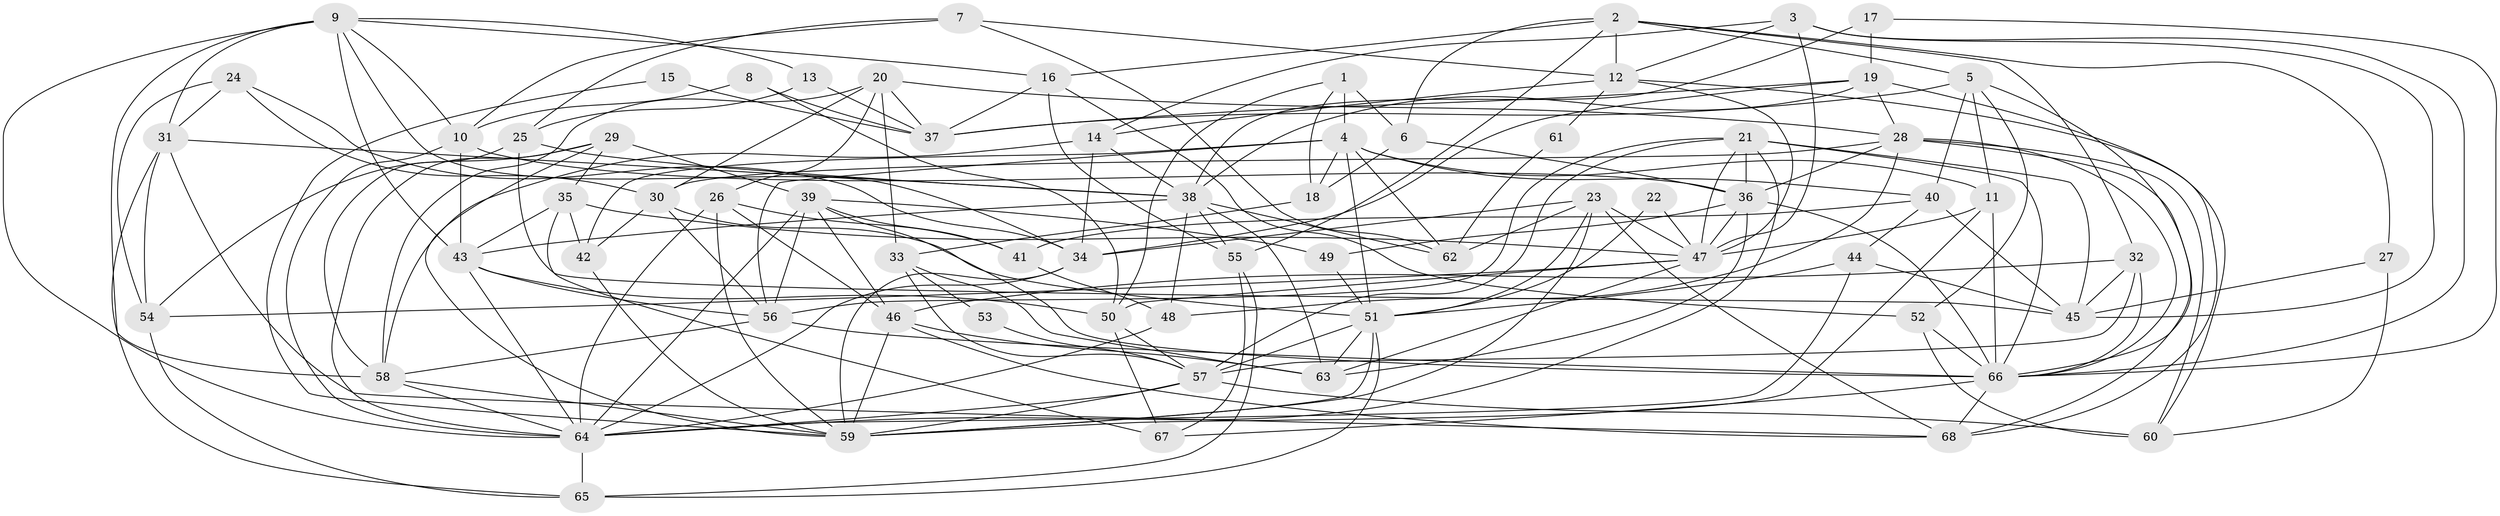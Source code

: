 // original degree distribution, {8: 0.022058823529411766, 4: 0.23529411764705882, 3: 0.2867647058823529, 5: 0.23529411764705882, 2: 0.125, 6: 0.07352941176470588, 7: 0.022058823529411766}
// Generated by graph-tools (version 1.1) at 2025/50/03/09/25 03:50:05]
// undirected, 68 vertices, 196 edges
graph export_dot {
graph [start="1"]
  node [color=gray90,style=filled];
  1;
  2;
  3;
  4;
  5;
  6;
  7;
  8;
  9;
  10;
  11;
  12;
  13;
  14;
  15;
  16;
  17;
  18;
  19;
  20;
  21;
  22;
  23;
  24;
  25;
  26;
  27;
  28;
  29;
  30;
  31;
  32;
  33;
  34;
  35;
  36;
  37;
  38;
  39;
  40;
  41;
  42;
  43;
  44;
  45;
  46;
  47;
  48;
  49;
  50;
  51;
  52;
  53;
  54;
  55;
  56;
  57;
  58;
  59;
  60;
  61;
  62;
  63;
  64;
  65;
  66;
  67;
  68;
  1 -- 4 [weight=1.0];
  1 -- 6 [weight=1.0];
  1 -- 18 [weight=1.0];
  1 -- 50 [weight=1.0];
  2 -- 5 [weight=1.0];
  2 -- 6 [weight=1.0];
  2 -- 12 [weight=1.0];
  2 -- 16 [weight=1.0];
  2 -- 27 [weight=1.0];
  2 -- 32 [weight=1.0];
  2 -- 55 [weight=1.0];
  3 -- 12 [weight=1.0];
  3 -- 14 [weight=1.0];
  3 -- 45 [weight=1.0];
  3 -- 47 [weight=1.0];
  3 -- 66 [weight=1.0];
  4 -- 11 [weight=1.0];
  4 -- 18 [weight=1.0];
  4 -- 40 [weight=1.0];
  4 -- 42 [weight=1.0];
  4 -- 51 [weight=1.0];
  4 -- 56 [weight=1.0];
  4 -- 62 [weight=1.0];
  5 -- 11 [weight=1.0];
  5 -- 37 [weight=1.0];
  5 -- 40 [weight=1.0];
  5 -- 52 [weight=1.0];
  5 -- 66 [weight=1.0];
  6 -- 18 [weight=1.0];
  6 -- 36 [weight=1.0];
  7 -- 10 [weight=1.0];
  7 -- 12 [weight=1.0];
  7 -- 25 [weight=1.0];
  7 -- 62 [weight=1.0];
  8 -- 10 [weight=1.0];
  8 -- 37 [weight=1.0];
  8 -- 50 [weight=1.0];
  9 -- 10 [weight=1.0];
  9 -- 13 [weight=1.0];
  9 -- 16 [weight=1.0];
  9 -- 31 [weight=1.0];
  9 -- 34 [weight=1.0];
  9 -- 43 [weight=1.0];
  9 -- 58 [weight=1.0];
  9 -- 64 [weight=1.0];
  10 -- 36 [weight=1.0];
  10 -- 43 [weight=1.0];
  10 -- 64 [weight=1.0];
  11 -- 47 [weight=1.0];
  11 -- 59 [weight=1.0];
  11 -- 66 [weight=1.0];
  12 -- 14 [weight=1.0];
  12 -- 47 [weight=1.0];
  12 -- 60 [weight=1.0];
  12 -- 61 [weight=1.0];
  13 -- 25 [weight=1.0];
  13 -- 37 [weight=1.0];
  14 -- 34 [weight=1.0];
  14 -- 38 [weight=1.0];
  14 -- 58 [weight=1.0];
  15 -- 37 [weight=1.0];
  15 -- 59 [weight=1.0];
  16 -- 37 [weight=1.0];
  16 -- 52 [weight=1.0];
  16 -- 55 [weight=1.0];
  17 -- 19 [weight=1.0];
  17 -- 38 [weight=1.0];
  17 -- 66 [weight=1.0];
  18 -- 33 [weight=1.0];
  19 -- 28 [weight=1.0];
  19 -- 34 [weight=1.0];
  19 -- 37 [weight=1.0];
  19 -- 38 [weight=1.0];
  19 -- 68 [weight=1.0];
  20 -- 26 [weight=1.0];
  20 -- 28 [weight=1.0];
  20 -- 30 [weight=1.0];
  20 -- 33 [weight=1.0];
  20 -- 37 [weight=1.0];
  20 -- 58 [weight=1.0];
  21 -- 36 [weight=1.0];
  21 -- 45 [weight=1.0];
  21 -- 47 [weight=1.0];
  21 -- 56 [weight=1.0];
  21 -- 57 [weight=1.0];
  21 -- 64 [weight=1.0];
  21 -- 66 [weight=1.0];
  22 -- 47 [weight=1.0];
  22 -- 51 [weight=1.0];
  23 -- 34 [weight=1.0];
  23 -- 47 [weight=1.0];
  23 -- 51 [weight=1.0];
  23 -- 59 [weight=1.0];
  23 -- 62 [weight=1.0];
  23 -- 68 [weight=1.0];
  24 -- 30 [weight=1.0];
  24 -- 31 [weight=1.0];
  24 -- 34 [weight=1.0];
  24 -- 54 [weight=1.0];
  25 -- 38 [weight=1.0];
  25 -- 45 [weight=1.0];
  25 -- 58 [weight=1.0];
  26 -- 41 [weight=1.0];
  26 -- 46 [weight=1.0];
  26 -- 59 [weight=1.0];
  26 -- 64 [weight=1.0];
  27 -- 45 [weight=1.0];
  27 -- 60 [weight=1.0];
  28 -- 30 [weight=1.0];
  28 -- 36 [weight=1.0];
  28 -- 48 [weight=1.0];
  28 -- 60 [weight=1.0];
  28 -- 66 [weight=1.0];
  28 -- 68 [weight=1.0];
  29 -- 35 [weight=1.0];
  29 -- 39 [weight=1.0];
  29 -- 54 [weight=1.0];
  29 -- 59 [weight=1.0];
  29 -- 64 [weight=1.0];
  30 -- 42 [weight=1.0];
  30 -- 51 [weight=1.0];
  30 -- 56 [weight=1.0];
  31 -- 38 [weight=1.0];
  31 -- 54 [weight=1.0];
  31 -- 65 [weight=1.0];
  31 -- 68 [weight=1.0];
  32 -- 45 [weight=1.0];
  32 -- 46 [weight=1.0];
  32 -- 57 [weight=1.0];
  32 -- 66 [weight=1.0];
  33 -- 53 [weight=1.0];
  33 -- 57 [weight=1.0];
  33 -- 63 [weight=1.0];
  34 -- 59 [weight=1.0];
  34 -- 64 [weight=1.0];
  35 -- 42 [weight=1.0];
  35 -- 43 [weight=1.0];
  35 -- 47 [weight=1.0];
  35 -- 67 [weight=1.0];
  36 -- 47 [weight=1.0];
  36 -- 49 [weight=1.0];
  36 -- 63 [weight=1.0];
  36 -- 66 [weight=1.0];
  38 -- 43 [weight=1.0];
  38 -- 48 [weight=1.0];
  38 -- 55 [weight=1.0];
  38 -- 62 [weight=1.0];
  38 -- 63 [weight=1.0];
  39 -- 41 [weight=1.0];
  39 -- 46 [weight=1.0];
  39 -- 49 [weight=1.0];
  39 -- 56 [weight=1.0];
  39 -- 64 [weight=1.0];
  39 -- 66 [weight=1.0];
  40 -- 41 [weight=1.0];
  40 -- 44 [weight=1.0];
  40 -- 45 [weight=1.0];
  41 -- 48 [weight=1.0];
  42 -- 59 [weight=1.0];
  43 -- 50 [weight=1.0];
  43 -- 56 [weight=1.0];
  43 -- 64 [weight=1.0];
  44 -- 45 [weight=1.0];
  44 -- 51 [weight=1.0];
  44 -- 64 [weight=1.0];
  46 -- 59 [weight=1.0];
  46 -- 63 [weight=1.0];
  46 -- 68 [weight=1.0];
  47 -- 50 [weight=1.0];
  47 -- 54 [weight=1.0];
  47 -- 63 [weight=1.0];
  48 -- 64 [weight=1.0];
  49 -- 51 [weight=1.0];
  50 -- 57 [weight=2.0];
  50 -- 67 [weight=1.0];
  51 -- 57 [weight=1.0];
  51 -- 59 [weight=1.0];
  51 -- 63 [weight=1.0];
  51 -- 65 [weight=1.0];
  52 -- 60 [weight=1.0];
  52 -- 66 [weight=1.0];
  53 -- 57 [weight=1.0];
  54 -- 65 [weight=1.0];
  55 -- 65 [weight=1.0];
  55 -- 67 [weight=1.0];
  56 -- 58 [weight=1.0];
  56 -- 66 [weight=1.0];
  57 -- 59 [weight=1.0];
  57 -- 60 [weight=2.0];
  57 -- 64 [weight=1.0];
  58 -- 59 [weight=1.0];
  58 -- 64 [weight=1.0];
  61 -- 62 [weight=1.0];
  64 -- 65 [weight=1.0];
  66 -- 67 [weight=1.0];
  66 -- 68 [weight=1.0];
}
